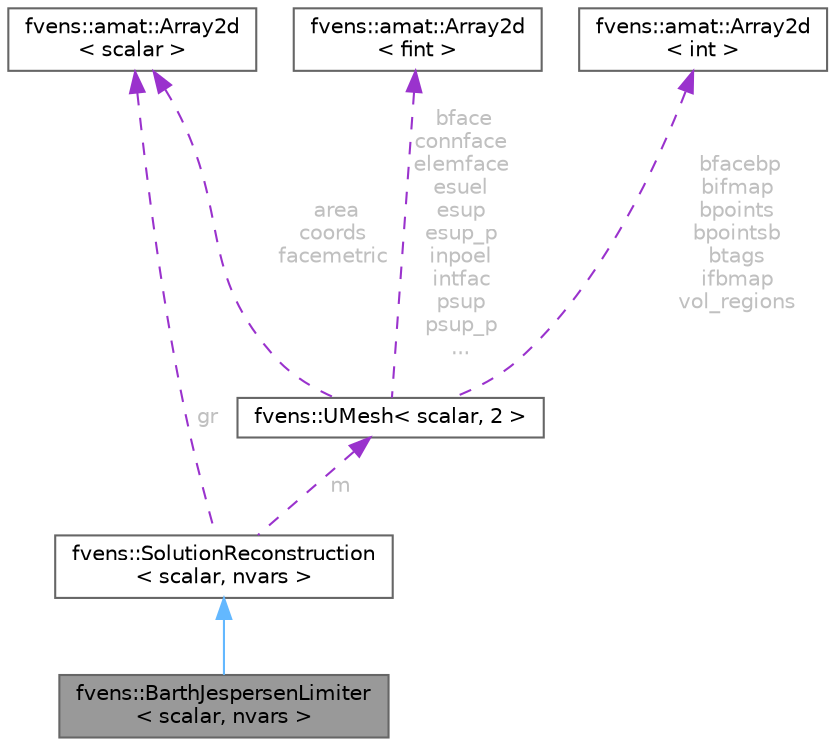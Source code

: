 digraph "fvens::BarthJespersenLimiter&lt; scalar, nvars &gt;"
{
 // LATEX_PDF_SIZE
  bgcolor="transparent";
  edge [fontname=Helvetica,fontsize=10,labelfontname=Helvetica,labelfontsize=10];
  node [fontname=Helvetica,fontsize=10,shape=box,height=0.2,width=0.4];
  Node1 [id="Node000001",label="fvens::BarthJespersenLimiter\l\< scalar, nvars \>",height=0.2,width=0.4,color="gray40", fillcolor="grey60", style="filled", fontcolor="black",tooltip="Non-differentiable multidimensional slope limiter for linear reconstruction."];
  Node2 -> Node1 [id="edge1_Node000001_Node000002",dir="back",color="steelblue1",style="solid",tooltip=" "];
  Node2 [id="Node000002",label="fvens::SolutionReconstruction\l\< scalar, nvars \>",height=0.2,width=0.4,color="gray40", fillcolor="white", style="filled",URL="$classfvens_1_1SolutionReconstruction.html",tooltip="Abstract class for computing face values from cell-centered values and gradients."];
  Node3 -> Node2 [id="edge2_Node000002_Node000003",dir="back",color="darkorchid3",style="dashed",tooltip=" ",label=" m",fontcolor="grey" ];
  Node3 [id="Node000003",label="fvens::UMesh\< scalar, 2 \>",height=0.2,width=0.4,color="gray40", fillcolor="white", style="filled",URL="$classfvens_1_1UMesh.html",tooltip=" "];
  Node4 -> Node3 [id="edge3_Node000003_Node000004",dir="back",color="darkorchid3",style="dashed",tooltip=" ",label=" area\ncoords\nfacemetric",fontcolor="grey" ];
  Node4 [id="Node000004",label="fvens::amat::Array2d\l\< scalar \>",height=0.2,width=0.4,color="gray40", fillcolor="white", style="filled",URL="$classfvens_1_1amat_1_1Array2d.html",tooltip=" "];
  Node5 -> Node3 [id="edge4_Node000003_Node000005",dir="back",color="darkorchid3",style="dashed",tooltip=" ",label=" bface\nconnface\nelemface\nesuel\nesup\nesup_p\ninpoel\nintfac\npsup\npsup_p\n...",fontcolor="grey" ];
  Node5 [id="Node000005",label="fvens::amat::Array2d\l\< fint \>",height=0.2,width=0.4,color="gray40", fillcolor="white", style="filled",URL="$classfvens_1_1amat_1_1Array2d.html",tooltip=" "];
  Node6 -> Node3 [id="edge5_Node000003_Node000006",dir="back",color="darkorchid3",style="dashed",tooltip=" ",label=" bfacebp\nbifmap\nbpoints\nbpointsb\nbtags\nifbmap\nvol_regions",fontcolor="grey" ];
  Node6 [id="Node000006",label="fvens::amat::Array2d\l\< int \>",height=0.2,width=0.4,color="gray40", fillcolor="white", style="filled",URL="$classfvens_1_1amat_1_1Array2d.html",tooltip=" "];
  Node4 -> Node2 [id="edge6_Node000002_Node000004",dir="back",color="darkorchid3",style="dashed",tooltip=" ",label=" gr",fontcolor="grey" ];
}
